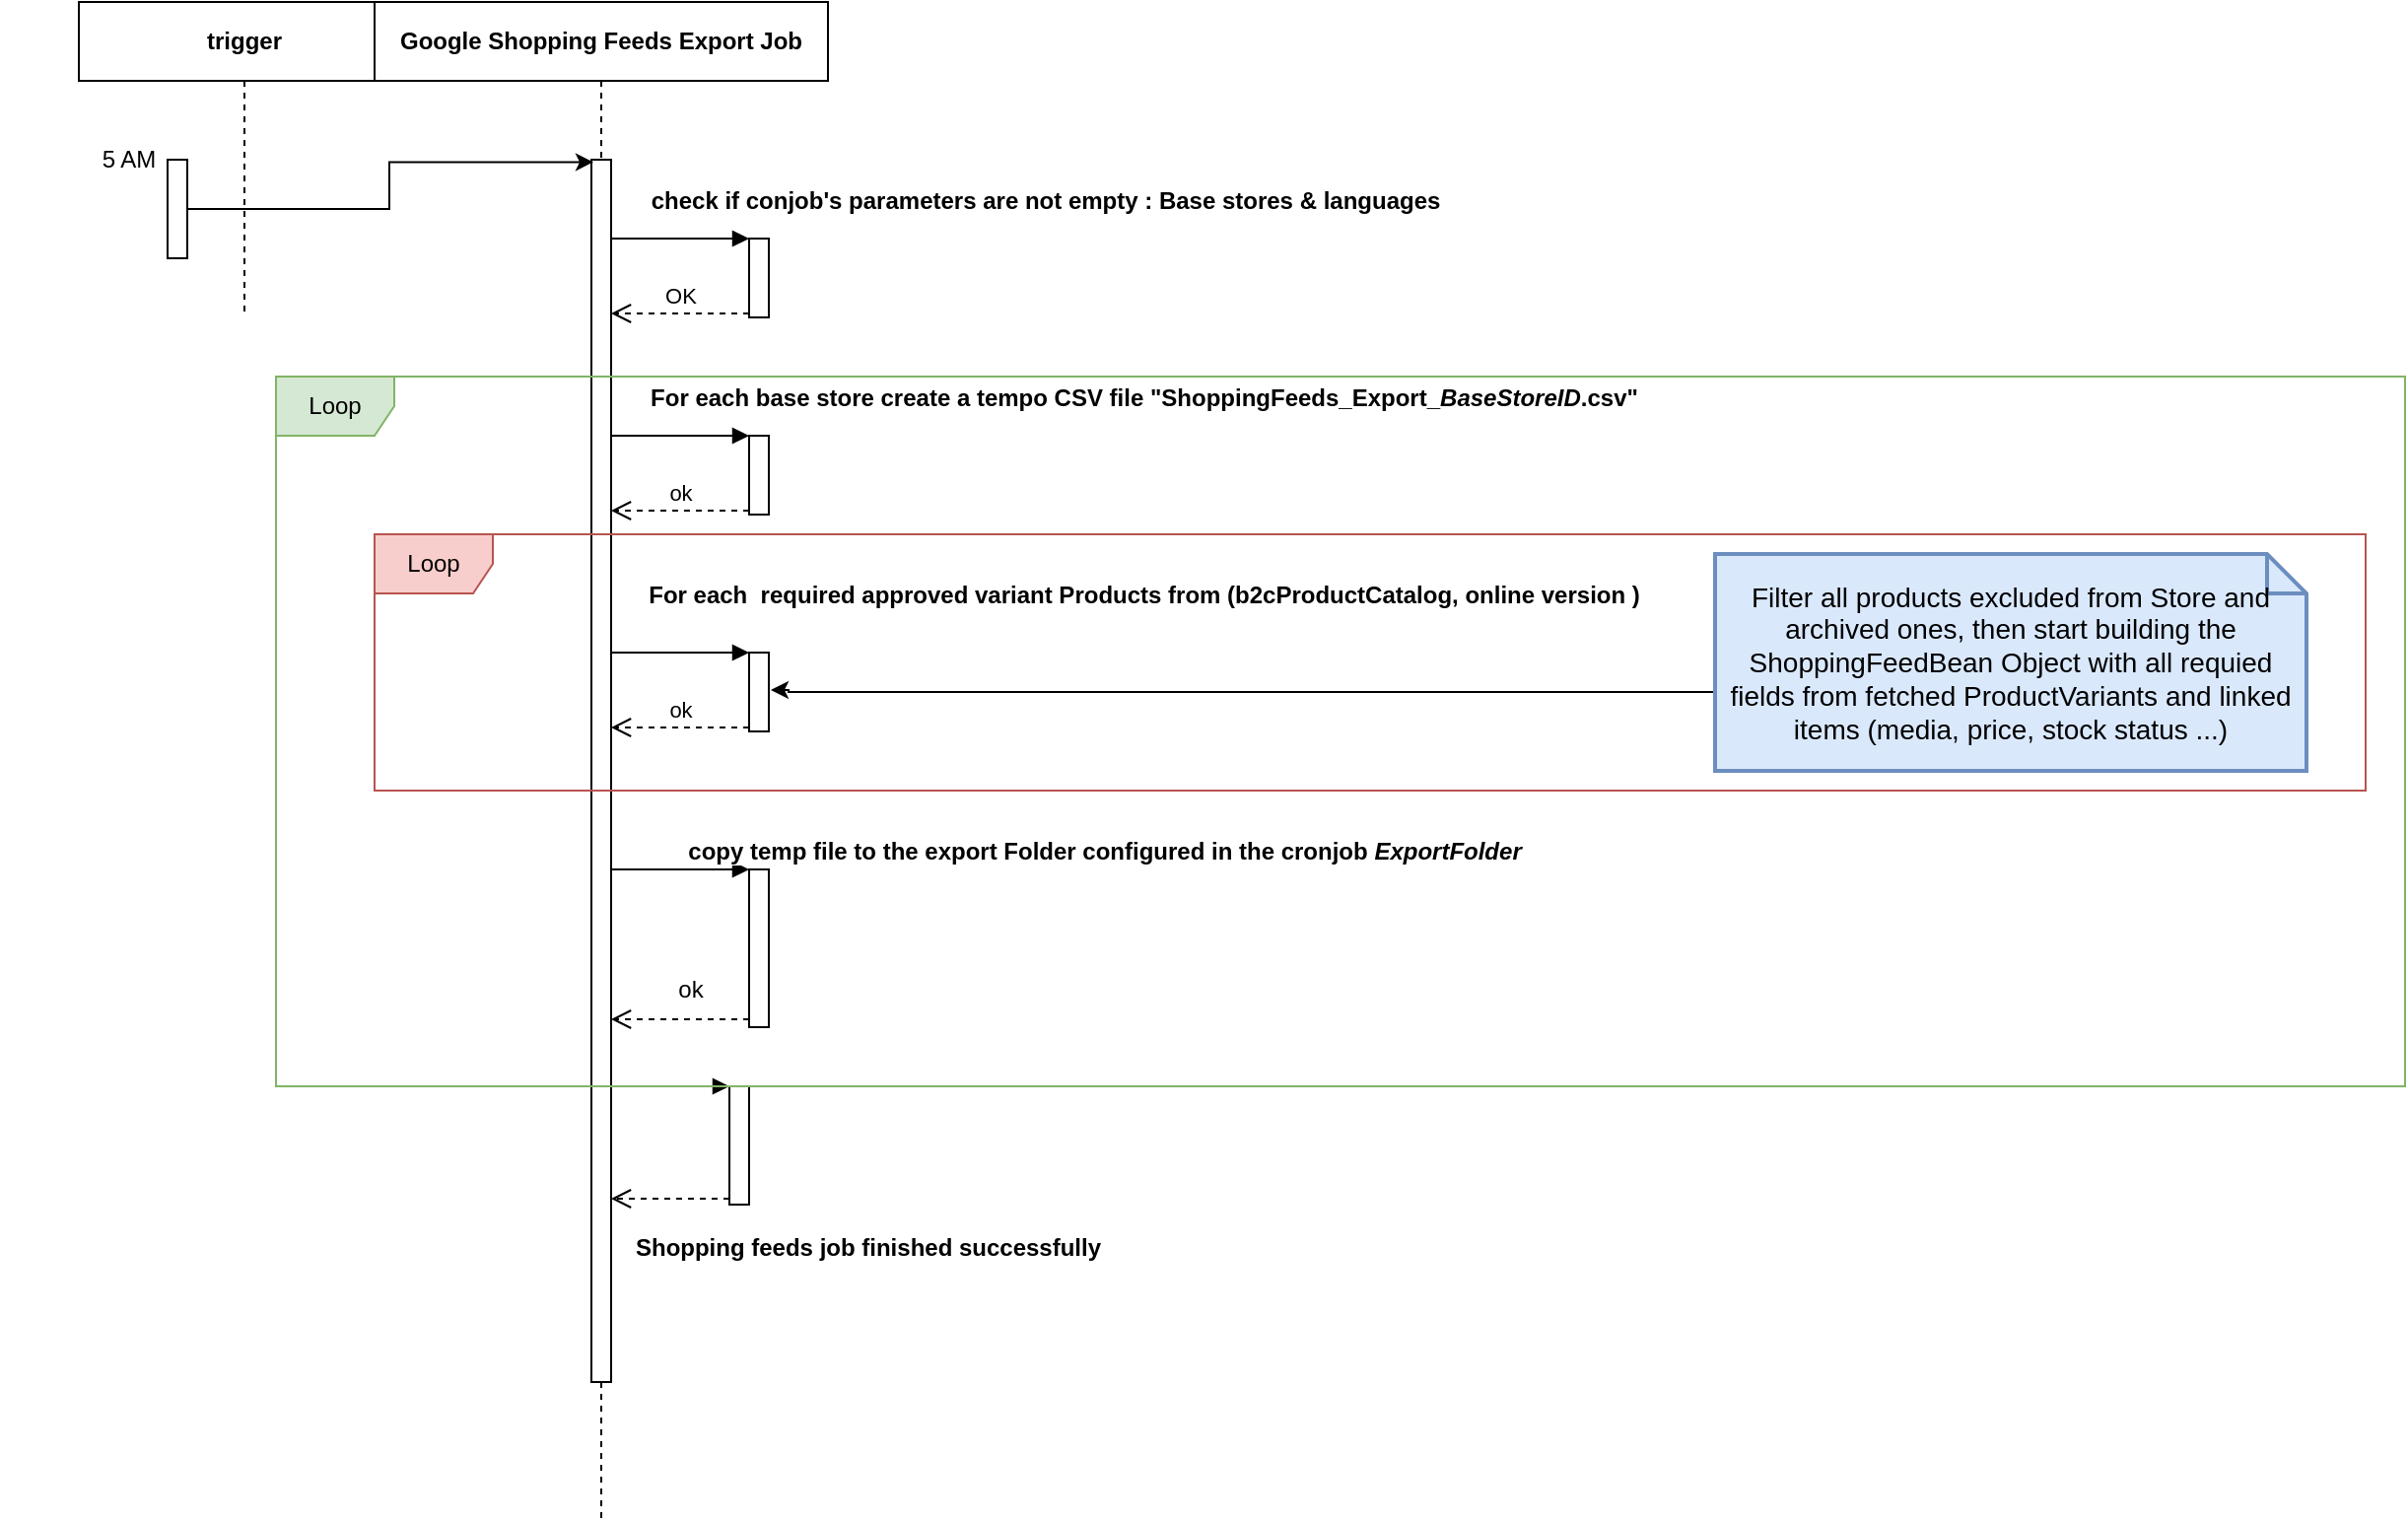 <mxfile version="20.4.0" type="github">
  <diagram id="Igpn4x7Hh1Ou4ungXVDS" name="Page-1">
    <mxGraphModel dx="2526" dy="795" grid="1" gridSize="10" guides="1" tooltips="1" connect="1" arrows="1" fold="1" page="1" pageScale="1" pageWidth="1100" pageHeight="850" math="0" shadow="0">
      <root>
        <mxCell id="0" />
        <mxCell id="1" parent="0" />
        <mxCell id="sMMQY6d1q4D462ROFIbD-105" value="&lt;b&gt;trigger&lt;/b&gt;" style="shape=umlLifeline;perimeter=lifelinePerimeter;whiteSpace=wrap;html=1;container=1;collapsible=0;recursiveResize=0;outlineConnect=0;" vertex="1" parent="1">
          <mxGeometry x="-20" y="200" width="168" height="160" as="geometry" />
        </mxCell>
        <mxCell id="sMMQY6d1q4D462ROFIbD-107" value="" style="html=1;points=[];perimeter=orthogonalPerimeter;" vertex="1" parent="sMMQY6d1q4D462ROFIbD-105">
          <mxGeometry x="45" y="80" width="10" height="50" as="geometry" />
        </mxCell>
        <mxCell id="sMMQY6d1q4D462ROFIbD-136" value="5 AM" style="text;html=1;align=center;verticalAlign=middle;resizable=0;points=[];autosize=1;strokeColor=none;fillColor=none;fontSize=12;fontColor=#000000;" vertex="1" parent="sMMQY6d1q4D462ROFIbD-105">
          <mxGeometry y="65" width="50" height="30" as="geometry" />
        </mxCell>
        <mxCell id="sMMQY6d1q4D462ROFIbD-110" value="&lt;b&gt;Google Shopping Feeds Export Job&lt;/b&gt;" style="shape=umlLifeline;perimeter=lifelinePerimeter;whiteSpace=wrap;html=1;container=1;collapsible=0;recursiveResize=0;outlineConnect=0;" vertex="1" parent="1">
          <mxGeometry x="130" y="200" width="230" height="770" as="geometry" />
        </mxCell>
        <mxCell id="sMMQY6d1q4D462ROFIbD-108" value="" style="html=1;points=[];perimeter=orthogonalPerimeter;" vertex="1" parent="sMMQY6d1q4D462ROFIbD-110">
          <mxGeometry x="110" y="80" width="10" height="620" as="geometry" />
        </mxCell>
        <mxCell id="sMMQY6d1q4D462ROFIbD-112" value="" style="html=1;points=[];perimeter=orthogonalPerimeter;" vertex="1" parent="sMMQY6d1q4D462ROFIbD-110">
          <mxGeometry x="190" y="120" width="10" height="40" as="geometry" />
        </mxCell>
        <mxCell id="sMMQY6d1q4D462ROFIbD-113" value="&lt;font style=&quot;font-size: 12px;&quot;&gt;&lt;b&gt;check if conjob&#39;s parameters are not empty : Base stores &amp;amp; languages&lt;/b&gt;&lt;/font&gt;" style="html=1;verticalAlign=bottom;endArrow=block;entryX=0;entryY=0;rounded=0;" edge="1" parent="sMMQY6d1q4D462ROFIbD-110">
          <mxGeometry x="1" y="150" relative="1" as="geometry">
            <mxPoint x="120" y="120" as="sourcePoint" />
            <mxPoint x="190" y="120" as="targetPoint" />
            <mxPoint x="150" y="140" as="offset" />
          </mxGeometry>
        </mxCell>
        <mxCell id="sMMQY6d1q4D462ROFIbD-114" value="OK" style="html=1;verticalAlign=bottom;endArrow=open;dashed=1;endSize=8;exitX=0;exitY=0.95;rounded=0;" edge="1" source="sMMQY6d1q4D462ROFIbD-112" parent="sMMQY6d1q4D462ROFIbD-110">
          <mxGeometry relative="1" as="geometry">
            <mxPoint x="120" y="158" as="targetPoint" />
          </mxGeometry>
        </mxCell>
        <mxCell id="sMMQY6d1q4D462ROFIbD-125" value="" style="html=1;points=[];perimeter=orthogonalPerimeter;fontSize=12;fontColor=#000000;" vertex="1" parent="sMMQY6d1q4D462ROFIbD-110">
          <mxGeometry x="190" y="440" width="10" height="80" as="geometry" />
        </mxCell>
        <mxCell id="sMMQY6d1q4D462ROFIbD-126" value="&lt;b&gt;copy temp file to the export Folder configured in the cronjob &lt;i&gt;ExportFolder&lt;/i&gt;&lt;br&gt;&lt;/b&gt;" style="html=1;verticalAlign=bottom;endArrow=block;entryX=0;entryY=0;rounded=0;fontSize=12;fontColor=#000000;" edge="1" target="sMMQY6d1q4D462ROFIbD-125" parent="sMMQY6d1q4D462ROFIbD-110">
          <mxGeometry x="1" y="180" relative="1" as="geometry">
            <mxPoint x="120" y="440" as="sourcePoint" />
            <mxPoint x="180" y="180" as="offset" />
          </mxGeometry>
        </mxCell>
        <mxCell id="sMMQY6d1q4D462ROFIbD-127" value="ok" style="html=1;verticalAlign=bottom;endArrow=open;dashed=1;endSize=8;exitX=0;exitY=0.95;rounded=0;fontSize=12;fontColor=#000000;" edge="1" source="sMMQY6d1q4D462ROFIbD-125" parent="sMMQY6d1q4D462ROFIbD-110">
          <mxGeometry x="-0.143" y="-6" relative="1" as="geometry">
            <mxPoint x="120" y="516" as="targetPoint" />
            <mxPoint as="offset" />
          </mxGeometry>
        </mxCell>
        <mxCell id="sMMQY6d1q4D462ROFIbD-132" value="" style="html=1;points=[];perimeter=orthogonalPerimeter;labelBackgroundColor=#7EA6E0;fontSize=12;fontColor=#000000;" vertex="1" parent="sMMQY6d1q4D462ROFIbD-110">
          <mxGeometry x="180" y="550" width="10" height="60" as="geometry" />
        </mxCell>
        <mxCell id="sMMQY6d1q4D462ROFIbD-133" value="" style="html=1;verticalAlign=bottom;endArrow=block;entryX=0;entryY=0;rounded=0;fontSize=12;fontColor=#000000;" edge="1" target="sMMQY6d1q4D462ROFIbD-132" parent="sMMQY6d1q4D462ROFIbD-110">
          <mxGeometry relative="1" as="geometry">
            <mxPoint x="110" y="550" as="sourcePoint" />
          </mxGeometry>
        </mxCell>
        <mxCell id="sMMQY6d1q4D462ROFIbD-134" value="&lt;b&gt;Shopping feeds job finished successfully&lt;/b&gt;" style="html=1;verticalAlign=bottom;endArrow=open;dashed=1;endSize=8;exitX=0;exitY=0.95;rounded=0;fontSize=12;fontColor=#000000;" edge="1" source="sMMQY6d1q4D462ROFIbD-132" parent="sMMQY6d1q4D462ROFIbD-110">
          <mxGeometry x="-1" y="78" relative="1" as="geometry">
            <mxPoint x="120" y="607" as="targetPoint" />
            <mxPoint x="70" y="-44" as="offset" />
          </mxGeometry>
        </mxCell>
        <mxCell id="sMMQY6d1q4D462ROFIbD-115" value="" style="html=1;points=[];perimeter=orthogonalPerimeter;" vertex="1" parent="1">
          <mxGeometry x="320" y="420" width="10" height="40" as="geometry" />
        </mxCell>
        <mxCell id="sMMQY6d1q4D462ROFIbD-116" value="&lt;font style=&quot;font-size: 12px;&quot;&gt;&lt;b&gt;For each base store create a tempo CSV file &quot;ShoppingFeeds_Export_&lt;i&gt;BaseStoreID&lt;/i&gt;.csv&quot;&lt;br&gt;&lt;/b&gt;&lt;/font&gt;" style="html=1;verticalAlign=bottom;endArrow=block;entryX=0;entryY=0;rounded=0;" edge="1" parent="1" target="sMMQY6d1q4D462ROFIbD-115">
          <mxGeometry x="1" y="200" relative="1" as="geometry">
            <mxPoint x="250" y="420" as="sourcePoint" />
            <mxPoint x="200" y="190" as="offset" />
          </mxGeometry>
        </mxCell>
        <mxCell id="sMMQY6d1q4D462ROFIbD-117" value="ok" style="html=1;verticalAlign=bottom;endArrow=open;dashed=1;endSize=8;exitX=0;exitY=0.95;rounded=0;" edge="1" parent="1" source="sMMQY6d1q4D462ROFIbD-115">
          <mxGeometry relative="1" as="geometry">
            <mxPoint x="250" y="458" as="targetPoint" />
          </mxGeometry>
        </mxCell>
        <mxCell id="sMMQY6d1q4D462ROFIbD-118" value="" style="html=1;points=[];perimeter=orthogonalPerimeter;" vertex="1" parent="1">
          <mxGeometry x="320" y="530" width="10" height="40" as="geometry" />
        </mxCell>
        <mxCell id="sMMQY6d1q4D462ROFIbD-119" value="&lt;font style=&quot;font-size: 12px;&quot;&gt;&lt;b&gt;For each&amp;nbsp; required approved variant Products from (b2cProductCatalog, online version )&lt;br&gt;&lt;/b&gt;&lt;/font&gt;" style="html=1;verticalAlign=bottom;endArrow=block;entryX=0;entryY=0;rounded=0;" edge="1" parent="1" target="sMMQY6d1q4D462ROFIbD-118">
          <mxGeometry x="1" y="201" relative="1" as="geometry">
            <mxPoint x="250" y="530" as="sourcePoint" />
            <mxPoint x="200" y="181" as="offset" />
          </mxGeometry>
        </mxCell>
        <mxCell id="sMMQY6d1q4D462ROFIbD-120" value="ok" style="html=1;verticalAlign=bottom;endArrow=open;dashed=1;endSize=8;exitX=0;exitY=0.95;rounded=0;" edge="1" parent="1" source="sMMQY6d1q4D462ROFIbD-118">
          <mxGeometry relative="1" as="geometry">
            <mxPoint x="250" y="568" as="targetPoint" />
          </mxGeometry>
        </mxCell>
        <mxCell id="sMMQY6d1q4D462ROFIbD-128" style="edgeStyle=orthogonalEdgeStyle;rounded=0;orthogonalLoop=1;jettySize=auto;html=1;fontSize=12;fontColor=#000000;entryX=1.1;entryY=0.475;entryDx=0;entryDy=0;entryPerimeter=0;" edge="1" parent="1" source="sMMQY6d1q4D462ROFIbD-121" target="sMMQY6d1q4D462ROFIbD-118">
          <mxGeometry relative="1" as="geometry">
            <Array as="points">
              <mxPoint x="340" y="550" />
              <mxPoint x="340" y="549" />
            </Array>
          </mxGeometry>
        </mxCell>
        <mxCell id="sMMQY6d1q4D462ROFIbD-121" value="&lt;div align=&quot;center&quot;&gt;Filter all products excluded from Store and archived ones, then start building the ShoppingFeedBean Object with all requied fields from fetched ProductVariants and linked items (media, price, stock status ...)&lt;/div&gt;" style="shape=note;strokeWidth=2;fontSize=14;size=20;whiteSpace=wrap;html=1;fillColor=#dae8fc;strokeColor=#6c8ebf;align=center;" vertex="1" parent="1">
          <mxGeometry x="810" y="480" width="300" height="110" as="geometry" />
        </mxCell>
        <mxCell id="sMMQY6d1q4D462ROFIbD-130" value="Loop" style="shape=umlFrame;whiteSpace=wrap;html=1;fontSize=12;fillColor=#f8cecc;strokeColor=#b85450;" vertex="1" parent="1">
          <mxGeometry x="130" y="470" width="1010" height="130" as="geometry" />
        </mxCell>
        <mxCell id="sMMQY6d1q4D462ROFIbD-129" value="Loop" style="shape=umlFrame;whiteSpace=wrap;html=1;fontSize=12;fillColor=#d5e8d4;strokeColor=#82b366;" vertex="1" parent="1">
          <mxGeometry x="80" y="390" width="1080" height="360" as="geometry" />
        </mxCell>
        <mxCell id="sMMQY6d1q4D462ROFIbD-135" style="edgeStyle=orthogonalEdgeStyle;rounded=0;orthogonalLoop=1;jettySize=auto;html=1;entryX=0.1;entryY=0.002;entryDx=0;entryDy=0;entryPerimeter=0;fontSize=12;fontColor=#000000;" edge="1" parent="1" source="sMMQY6d1q4D462ROFIbD-107" target="sMMQY6d1q4D462ROFIbD-108">
          <mxGeometry relative="1" as="geometry" />
        </mxCell>
        <mxCell id="sMMQY6d1q4D462ROFIbD-137" value="" style="shape=image;html=1;verticalAlign=top;verticalLabelPosition=bottom;labelBackgroundColor=#ffffff;imageAspect=0;aspect=fixed;image=https://cdn0.iconfinder.com/data/icons/google-material-design-3-0/48/ic_loop_48px-128.png;fontSize=12;fontColor=#000000;" vertex="1" parent="1">
          <mxGeometry x="-60" y="255" width="50" height="50" as="geometry" />
        </mxCell>
      </root>
    </mxGraphModel>
  </diagram>
</mxfile>
